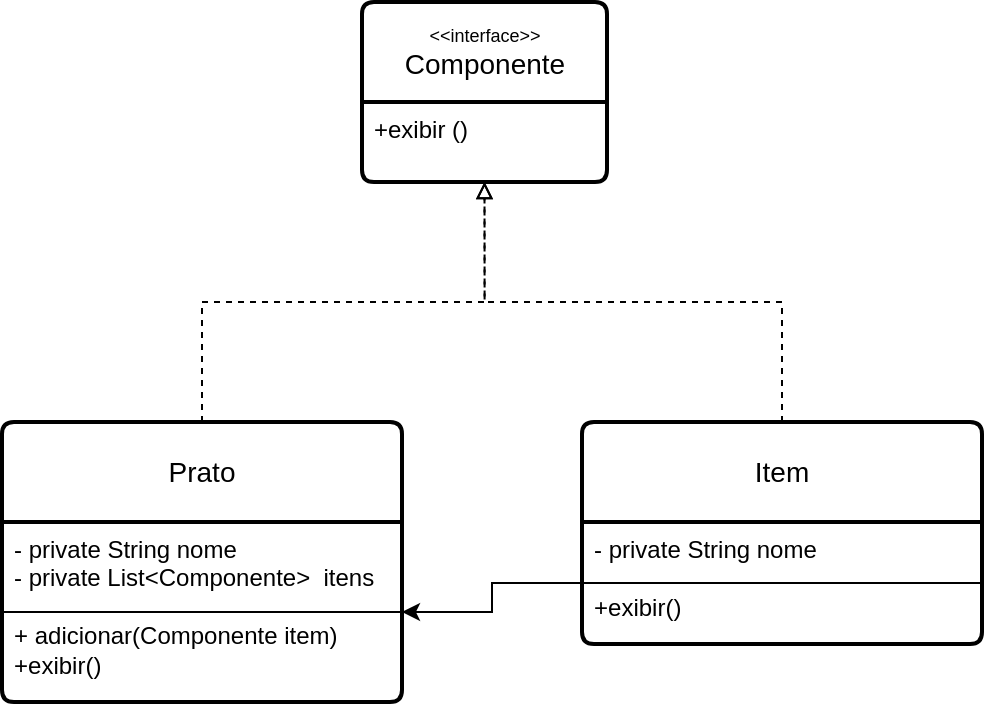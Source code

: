 <mxfile version="24.9.1">
  <diagram name="Página-1" id="tEqdCBtS6ALkKpA39o-G">
    <mxGraphModel dx="1151" dy="522" grid="1" gridSize="10" guides="1" tooltips="1" connect="1" arrows="1" fold="1" page="1" pageScale="1" pageWidth="827" pageHeight="1169" math="0" shadow="0">
      <root>
        <mxCell id="0" />
        <mxCell id="1" parent="0" />
        <mxCell id="8ADDDKyzatpP5SxbU38s-5" value="&lt;div style=&quot;font-size: 9px;&quot;&gt;&amp;lt;&amp;lt;interface&amp;gt;&amp;gt;&lt;/div&gt;Componente" style="swimlane;childLayout=stackLayout;horizontal=1;startSize=50;horizontalStack=0;rounded=1;fontSize=14;fontStyle=0;strokeWidth=2;resizeParent=0;resizeLast=1;shadow=0;dashed=0;align=center;arcSize=4;whiteSpace=wrap;html=1;" vertex="1" parent="1">
          <mxGeometry x="320" y="20" width="122.5" height="90" as="geometry" />
        </mxCell>
        <mxCell id="8ADDDKyzatpP5SxbU38s-6" value="+exibir ()" style="align=left;strokeColor=none;fillColor=none;spacingLeft=4;fontSize=12;verticalAlign=top;resizable=0;rotatable=0;part=1;html=1;" vertex="1" parent="8ADDDKyzatpP5SxbU38s-5">
          <mxGeometry y="50" width="122.5" height="40" as="geometry" />
        </mxCell>
        <mxCell id="8ADDDKyzatpP5SxbU38s-7" style="edgeStyle=orthogonalEdgeStyle;rounded=0;orthogonalLoop=1;jettySize=auto;html=1;entryX=0.5;entryY=1;entryDx=0;entryDy=0;dashed=1;endArrow=block;endFill=0;" edge="1" parent="1" source="8ADDDKyzatpP5SxbU38s-8" target="8ADDDKyzatpP5SxbU38s-6">
          <mxGeometry relative="1" as="geometry" />
        </mxCell>
        <mxCell id="8ADDDKyzatpP5SxbU38s-8" value="Prato" style="swimlane;childLayout=stackLayout;horizontal=1;startSize=50;horizontalStack=0;rounded=1;fontSize=14;fontStyle=0;strokeWidth=2;resizeParent=0;resizeLast=1;shadow=0;dashed=0;align=center;arcSize=4;whiteSpace=wrap;html=1;" vertex="1" parent="1">
          <mxGeometry x="140" y="230" width="200" height="140" as="geometry" />
        </mxCell>
        <mxCell id="8ADDDKyzatpP5SxbU38s-10" value="" style="endArrow=none;html=1;rounded=0;entryX=1;entryY=0.5;entryDx=0;entryDy=0;exitX=0;exitY=0.5;exitDx=0;exitDy=0;" edge="1" parent="8ADDDKyzatpP5SxbU38s-8" source="8ADDDKyzatpP5SxbU38s-9" target="8ADDDKyzatpP5SxbU38s-9">
          <mxGeometry width="50" height="50" relative="1" as="geometry">
            <mxPoint x="10" y="100" as="sourcePoint" />
            <mxPoint x="290" y="100" as="targetPoint" />
          </mxGeometry>
        </mxCell>
        <mxCell id="8ADDDKyzatpP5SxbU38s-9" value="-&amp;nbsp;&lt;span style=&quot;background-color: initial;&quot;&gt;private String nome&lt;/span&gt;&lt;div&gt;&lt;span style=&quot;background-color: initial;&quot;&gt;- private List&amp;lt;Componente&amp;gt;&amp;nbsp; itens&lt;/span&gt;&lt;/div&gt;&lt;div&gt;&lt;span style=&quot;background-color: initial;&quot;&gt;&lt;br&gt;&lt;/span&gt;&lt;/div&gt;&lt;div&gt;&lt;span style=&quot;background-color: initial;&quot;&gt;+&amp;nbsp;&lt;/span&gt;&lt;span style=&quot;background-color: initial;&quot;&gt;adicionar(Componente item)&lt;/span&gt;&lt;/div&gt;&lt;div&gt;&lt;span style=&quot;background-color: initial;&quot;&gt;+&lt;/span&gt;&lt;span style=&quot;background-color: initial;&quot;&gt;exibir()&lt;/span&gt;&lt;/div&gt;" style="align=left;strokeColor=none;fillColor=none;spacingLeft=4;fontSize=12;verticalAlign=top;resizable=0;rotatable=0;part=1;html=1;" vertex="1" parent="8ADDDKyzatpP5SxbU38s-8">
          <mxGeometry y="50" width="200" height="90" as="geometry" />
        </mxCell>
        <mxCell id="8ADDDKyzatpP5SxbU38s-11" value="Item" style="swimlane;childLayout=stackLayout;horizontal=1;startSize=50;horizontalStack=0;rounded=1;fontSize=14;fontStyle=0;strokeWidth=2;resizeParent=0;resizeLast=1;shadow=0;dashed=0;align=center;arcSize=4;whiteSpace=wrap;html=1;" vertex="1" parent="1">
          <mxGeometry x="430" y="230" width="200" height="111" as="geometry" />
        </mxCell>
        <mxCell id="8ADDDKyzatpP5SxbU38s-12" value="" style="endArrow=none;html=1;rounded=0;entryX=1;entryY=0.5;entryDx=0;entryDy=0;exitX=0;exitY=0.5;exitDx=0;exitDy=0;" edge="1" parent="8ADDDKyzatpP5SxbU38s-11" source="8ADDDKyzatpP5SxbU38s-13" target="8ADDDKyzatpP5SxbU38s-13">
          <mxGeometry width="50" height="50" relative="1" as="geometry">
            <mxPoint x="1" y="65.25" as="sourcePoint" />
            <mxPoint x="201" y="65.25" as="targetPoint" />
          </mxGeometry>
        </mxCell>
        <mxCell id="8ADDDKyzatpP5SxbU38s-13" value="-&amp;nbsp;&lt;span style=&quot;background-color: initial;&quot;&gt;private String nome&lt;/span&gt;&lt;div&gt;&lt;br&gt;&lt;/div&gt;&lt;div&gt;&lt;span style=&quot;background-color: initial;&quot;&gt;+&lt;/span&gt;&lt;span style=&quot;background-color: initial;&quot;&gt;exibir()&lt;/span&gt;&lt;/div&gt;" style="align=left;strokeColor=none;fillColor=none;spacingLeft=4;fontSize=12;verticalAlign=top;resizable=0;rotatable=0;part=1;html=1;" vertex="1" parent="8ADDDKyzatpP5SxbU38s-11">
          <mxGeometry y="50" width="200" height="61" as="geometry" />
        </mxCell>
        <mxCell id="8ADDDKyzatpP5SxbU38s-17" style="edgeStyle=orthogonalEdgeStyle;rounded=0;orthogonalLoop=1;jettySize=auto;html=1;entryX=0.5;entryY=1;entryDx=0;entryDy=0;dashed=1;endArrow=block;endFill=0;exitX=0.5;exitY=0;exitDx=0;exitDy=0;" edge="1" parent="1" source="8ADDDKyzatpP5SxbU38s-11" target="8ADDDKyzatpP5SxbU38s-6">
          <mxGeometry relative="1" as="geometry">
            <mxPoint x="250" y="240" as="sourcePoint" />
            <mxPoint x="391" y="120" as="targetPoint" />
          </mxGeometry>
        </mxCell>
        <mxCell id="8ADDDKyzatpP5SxbU38s-18" value="" style="edgeStyle=orthogonalEdgeStyle;rounded=0;orthogonalLoop=1;jettySize=auto;html=1;" edge="1" parent="1" source="8ADDDKyzatpP5SxbU38s-13" target="8ADDDKyzatpP5SxbU38s-9">
          <mxGeometry relative="1" as="geometry" />
        </mxCell>
      </root>
    </mxGraphModel>
  </diagram>
</mxfile>
